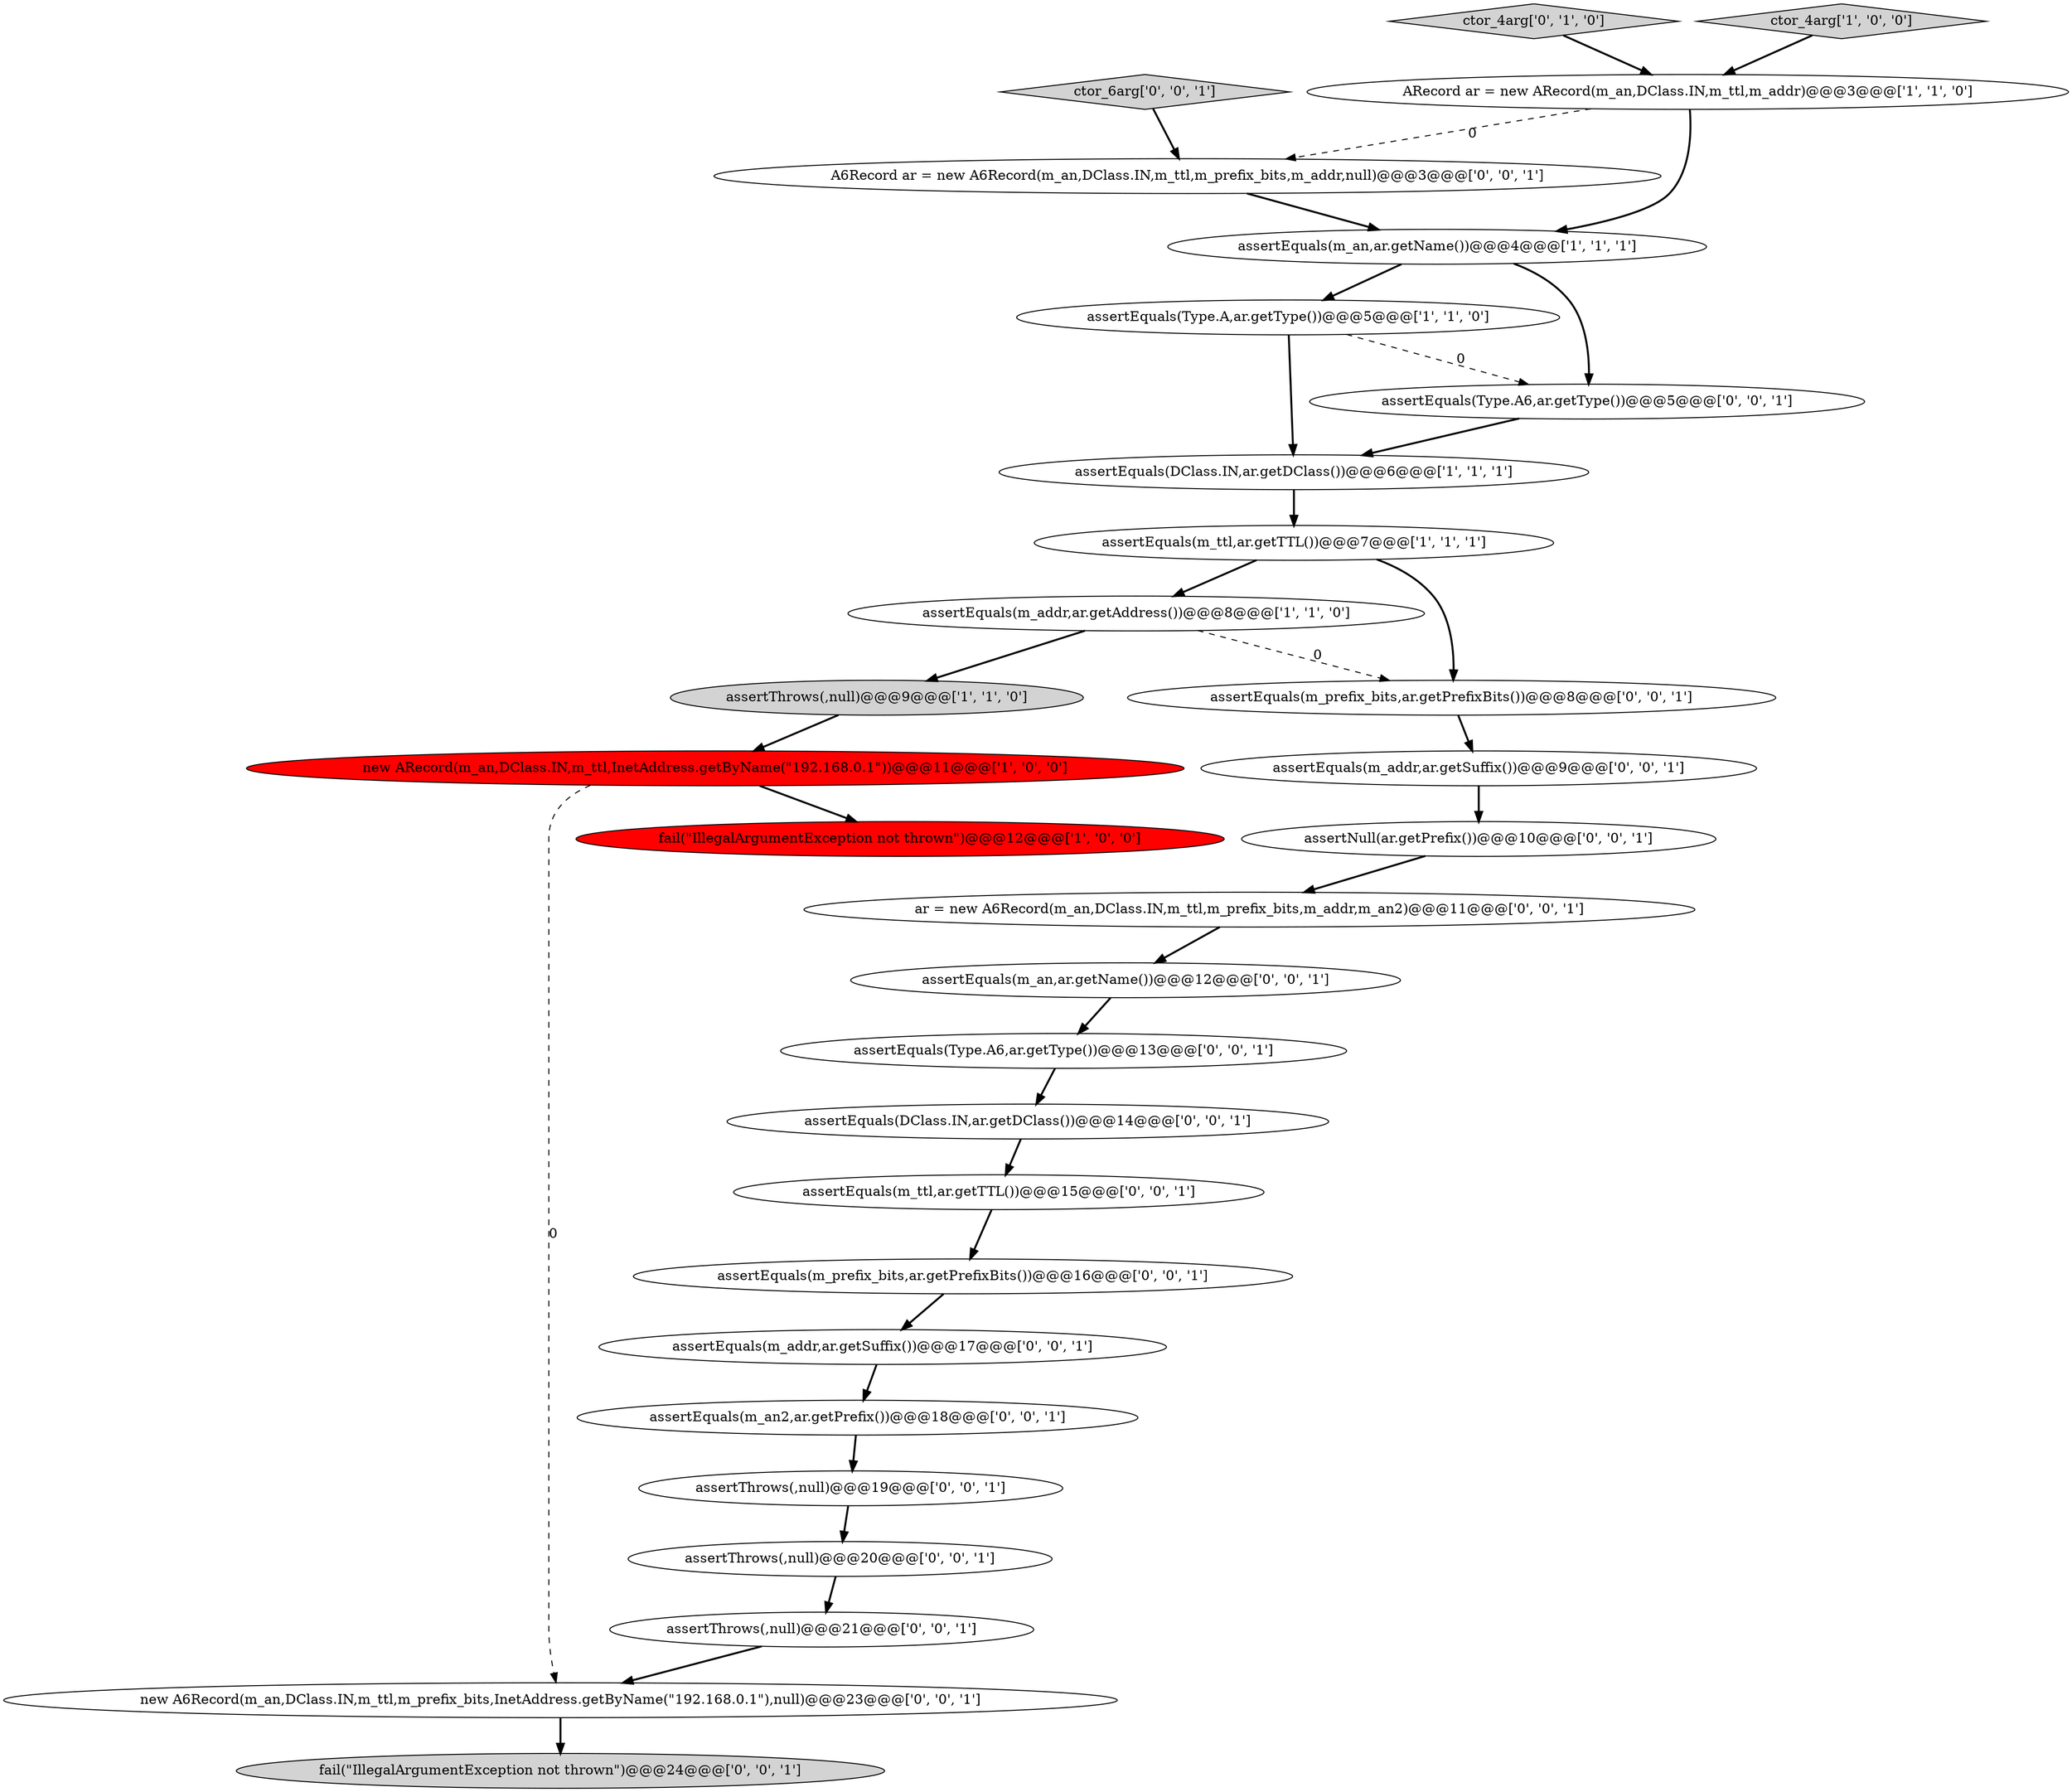 digraph {
15 [style = filled, label = "fail(\"IllegalArgumentException not thrown\")@@@24@@@['0', '0', '1']", fillcolor = lightgray, shape = ellipse image = "AAA0AAABBB3BBB"];
22 [style = filled, label = "ctor_6arg['0', '0', '1']", fillcolor = lightgray, shape = diamond image = "AAA0AAABBB3BBB"];
24 [style = filled, label = "assertNull(ar.getPrefix())@@@10@@@['0', '0', '1']", fillcolor = white, shape = ellipse image = "AAA0AAABBB3BBB"];
9 [style = filled, label = "assertEquals(m_addr,ar.getAddress())@@@8@@@['1', '1', '0']", fillcolor = white, shape = ellipse image = "AAA0AAABBB1BBB"];
5 [style = filled, label = "ARecord ar = new ARecord(m_an,DClass.IN,m_ttl,m_addr)@@@3@@@['1', '1', '0']", fillcolor = white, shape = ellipse image = "AAA0AAABBB1BBB"];
20 [style = filled, label = "assertEquals(m_an2,ar.getPrefix())@@@18@@@['0', '0', '1']", fillcolor = white, shape = ellipse image = "AAA0AAABBB3BBB"];
7 [style = filled, label = "assertEquals(DClass.IN,ar.getDClass())@@@6@@@['1', '1', '1']", fillcolor = white, shape = ellipse image = "AAA0AAABBB1BBB"];
10 [style = filled, label = "ctor_4arg['0', '1', '0']", fillcolor = lightgray, shape = diamond image = "AAA0AAABBB2BBB"];
16 [style = filled, label = "assertEquals(DClass.IN,ar.getDClass())@@@14@@@['0', '0', '1']", fillcolor = white, shape = ellipse image = "AAA0AAABBB3BBB"];
14 [style = filled, label = "assertThrows(,null)@@@20@@@['0', '0', '1']", fillcolor = white, shape = ellipse image = "AAA0AAABBB3BBB"];
1 [style = filled, label = "new ARecord(m_an,DClass.IN,m_ttl,InetAddress.getByName(\"192.168.0.1\"))@@@11@@@['1', '0', '0']", fillcolor = red, shape = ellipse image = "AAA1AAABBB1BBB"];
8 [style = filled, label = "assertThrows(,null)@@@9@@@['1', '1', '0']", fillcolor = lightgray, shape = ellipse image = "AAA0AAABBB1BBB"];
28 [style = filled, label = "assertThrows(,null)@@@21@@@['0', '0', '1']", fillcolor = white, shape = ellipse image = "AAA0AAABBB3BBB"];
17 [style = filled, label = "assertEquals(m_ttl,ar.getTTL())@@@15@@@['0', '0', '1']", fillcolor = white, shape = ellipse image = "AAA0AAABBB3BBB"];
6 [style = filled, label = "assertEquals(Type.A,ar.getType())@@@5@@@['1', '1', '0']", fillcolor = white, shape = ellipse image = "AAA0AAABBB1BBB"];
13 [style = filled, label = "assertEquals(m_addr,ar.getSuffix())@@@17@@@['0', '0', '1']", fillcolor = white, shape = ellipse image = "AAA0AAABBB3BBB"];
23 [style = filled, label = "assertEquals(Type.A6,ar.getType())@@@5@@@['0', '0', '1']", fillcolor = white, shape = ellipse image = "AAA0AAABBB3BBB"];
3 [style = filled, label = "ctor_4arg['1', '0', '0']", fillcolor = lightgray, shape = diamond image = "AAA0AAABBB1BBB"];
18 [style = filled, label = "assertEquals(m_prefix_bits,ar.getPrefixBits())@@@16@@@['0', '0', '1']", fillcolor = white, shape = ellipse image = "AAA0AAABBB3BBB"];
29 [style = filled, label = "new A6Record(m_an,DClass.IN,m_ttl,m_prefix_bits,InetAddress.getByName(\"192.168.0.1\"),null)@@@23@@@['0', '0', '1']", fillcolor = white, shape = ellipse image = "AAA0AAABBB3BBB"];
11 [style = filled, label = "assertThrows(,null)@@@19@@@['0', '0', '1']", fillcolor = white, shape = ellipse image = "AAA0AAABBB3BBB"];
27 [style = filled, label = "assertEquals(m_an,ar.getName())@@@12@@@['0', '0', '1']", fillcolor = white, shape = ellipse image = "AAA0AAABBB3BBB"];
25 [style = filled, label = "A6Record ar = new A6Record(m_an,DClass.IN,m_ttl,m_prefix_bits,m_addr,null)@@@3@@@['0', '0', '1']", fillcolor = white, shape = ellipse image = "AAA0AAABBB3BBB"];
2 [style = filled, label = "fail(\"IllegalArgumentException not thrown\")@@@12@@@['1', '0', '0']", fillcolor = red, shape = ellipse image = "AAA1AAABBB1BBB"];
12 [style = filled, label = "assertEquals(Type.A6,ar.getType())@@@13@@@['0', '0', '1']", fillcolor = white, shape = ellipse image = "AAA0AAABBB3BBB"];
21 [style = filled, label = "ar = new A6Record(m_an,DClass.IN,m_ttl,m_prefix_bits,m_addr,m_an2)@@@11@@@['0', '0', '1']", fillcolor = white, shape = ellipse image = "AAA0AAABBB3BBB"];
26 [style = filled, label = "assertEquals(m_prefix_bits,ar.getPrefixBits())@@@8@@@['0', '0', '1']", fillcolor = white, shape = ellipse image = "AAA0AAABBB3BBB"];
0 [style = filled, label = "assertEquals(m_an,ar.getName())@@@4@@@['1', '1', '1']", fillcolor = white, shape = ellipse image = "AAA0AAABBB1BBB"];
4 [style = filled, label = "assertEquals(m_ttl,ar.getTTL())@@@7@@@['1', '1', '1']", fillcolor = white, shape = ellipse image = "AAA0AAABBB1BBB"];
19 [style = filled, label = "assertEquals(m_addr,ar.getSuffix())@@@9@@@['0', '0', '1']", fillcolor = white, shape = ellipse image = "AAA0AAABBB3BBB"];
25->0 [style = bold, label=""];
4->9 [style = bold, label=""];
28->29 [style = bold, label=""];
22->25 [style = bold, label=""];
29->15 [style = bold, label=""];
27->12 [style = bold, label=""];
21->27 [style = bold, label=""];
0->6 [style = bold, label=""];
11->14 [style = bold, label=""];
1->29 [style = dashed, label="0"];
4->26 [style = bold, label=""];
14->28 [style = bold, label=""];
5->25 [style = dashed, label="0"];
12->16 [style = bold, label=""];
7->4 [style = bold, label=""];
16->17 [style = bold, label=""];
26->19 [style = bold, label=""];
9->8 [style = bold, label=""];
19->24 [style = bold, label=""];
8->1 [style = bold, label=""];
3->5 [style = bold, label=""];
10->5 [style = bold, label=""];
0->23 [style = bold, label=""];
5->0 [style = bold, label=""];
24->21 [style = bold, label=""];
6->23 [style = dashed, label="0"];
9->26 [style = dashed, label="0"];
18->13 [style = bold, label=""];
1->2 [style = bold, label=""];
23->7 [style = bold, label=""];
6->7 [style = bold, label=""];
17->18 [style = bold, label=""];
20->11 [style = bold, label=""];
13->20 [style = bold, label=""];
}
